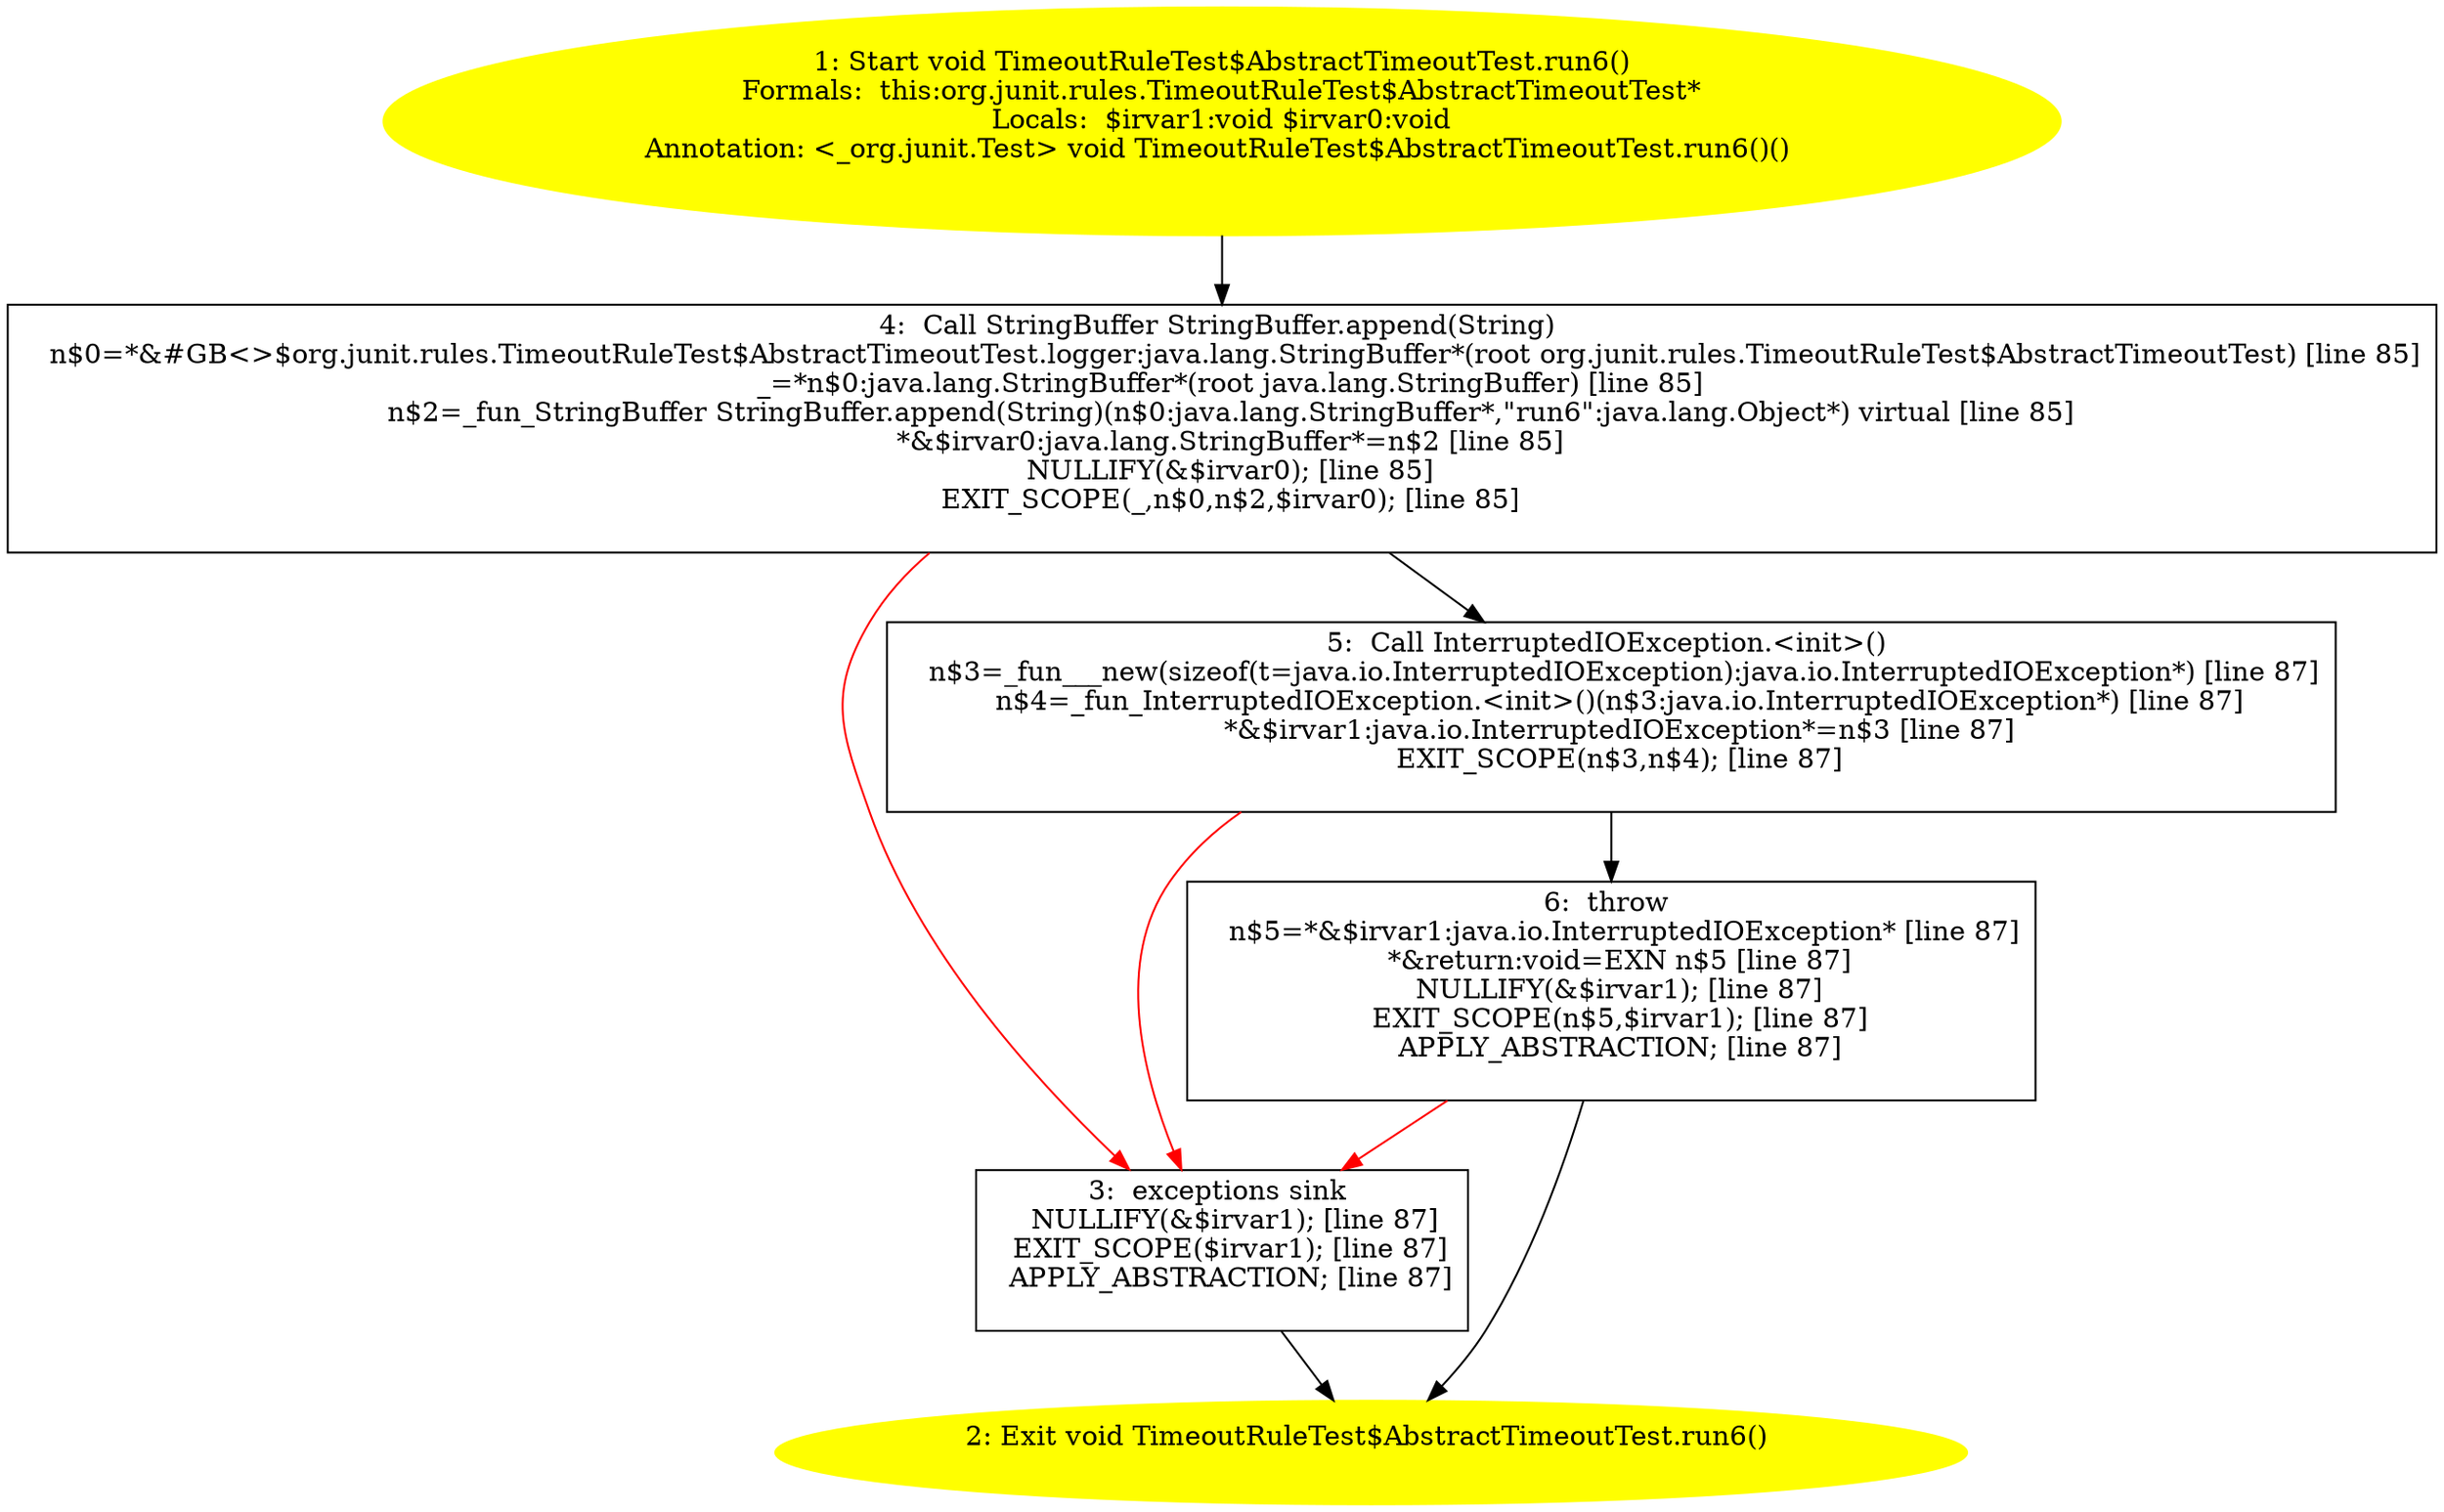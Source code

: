 /* @generated */
digraph cfg {
"org.junit.rules.TimeoutRuleTest$AbstractTimeoutTest.run6():void.2e31c7c3a45cd9791d629aac87ebd8d9_1" [label="1: Start void TimeoutRuleTest$AbstractTimeoutTest.run6()\nFormals:  this:org.junit.rules.TimeoutRuleTest$AbstractTimeoutTest*\nLocals:  $irvar1:void $irvar0:void\nAnnotation: <_org.junit.Test> void TimeoutRuleTest$AbstractTimeoutTest.run6()() \n  " color=yellow style=filled]
	

	 "org.junit.rules.TimeoutRuleTest$AbstractTimeoutTest.run6():void.2e31c7c3a45cd9791d629aac87ebd8d9_1" -> "org.junit.rules.TimeoutRuleTest$AbstractTimeoutTest.run6():void.2e31c7c3a45cd9791d629aac87ebd8d9_4" ;
"org.junit.rules.TimeoutRuleTest$AbstractTimeoutTest.run6():void.2e31c7c3a45cd9791d629aac87ebd8d9_2" [label="2: Exit void TimeoutRuleTest$AbstractTimeoutTest.run6() \n  " color=yellow style=filled]
	

"org.junit.rules.TimeoutRuleTest$AbstractTimeoutTest.run6():void.2e31c7c3a45cd9791d629aac87ebd8d9_3" [label="3:  exceptions sink \n   NULLIFY(&$irvar1); [line 87]\n  EXIT_SCOPE($irvar1); [line 87]\n  APPLY_ABSTRACTION; [line 87]\n " shape="box"]
	

	 "org.junit.rules.TimeoutRuleTest$AbstractTimeoutTest.run6():void.2e31c7c3a45cd9791d629aac87ebd8d9_3" -> "org.junit.rules.TimeoutRuleTest$AbstractTimeoutTest.run6():void.2e31c7c3a45cd9791d629aac87ebd8d9_2" ;
"org.junit.rules.TimeoutRuleTest$AbstractTimeoutTest.run6():void.2e31c7c3a45cd9791d629aac87ebd8d9_4" [label="4:  Call StringBuffer StringBuffer.append(String) \n   n$0=*&#GB<>$org.junit.rules.TimeoutRuleTest$AbstractTimeoutTest.logger:java.lang.StringBuffer*(root org.junit.rules.TimeoutRuleTest$AbstractTimeoutTest) [line 85]\n  _=*n$0:java.lang.StringBuffer*(root java.lang.StringBuffer) [line 85]\n  n$2=_fun_StringBuffer StringBuffer.append(String)(n$0:java.lang.StringBuffer*,\"run6\":java.lang.Object*) virtual [line 85]\n  *&$irvar0:java.lang.StringBuffer*=n$2 [line 85]\n  NULLIFY(&$irvar0); [line 85]\n  EXIT_SCOPE(_,n$0,n$2,$irvar0); [line 85]\n " shape="box"]
	

	 "org.junit.rules.TimeoutRuleTest$AbstractTimeoutTest.run6():void.2e31c7c3a45cd9791d629aac87ebd8d9_4" -> "org.junit.rules.TimeoutRuleTest$AbstractTimeoutTest.run6():void.2e31c7c3a45cd9791d629aac87ebd8d9_5" ;
	 "org.junit.rules.TimeoutRuleTest$AbstractTimeoutTest.run6():void.2e31c7c3a45cd9791d629aac87ebd8d9_4" -> "org.junit.rules.TimeoutRuleTest$AbstractTimeoutTest.run6():void.2e31c7c3a45cd9791d629aac87ebd8d9_3" [color="red" ];
"org.junit.rules.TimeoutRuleTest$AbstractTimeoutTest.run6():void.2e31c7c3a45cd9791d629aac87ebd8d9_5" [label="5:  Call InterruptedIOException.<init>() \n   n$3=_fun___new(sizeof(t=java.io.InterruptedIOException):java.io.InterruptedIOException*) [line 87]\n  n$4=_fun_InterruptedIOException.<init>()(n$3:java.io.InterruptedIOException*) [line 87]\n  *&$irvar1:java.io.InterruptedIOException*=n$3 [line 87]\n  EXIT_SCOPE(n$3,n$4); [line 87]\n " shape="box"]
	

	 "org.junit.rules.TimeoutRuleTest$AbstractTimeoutTest.run6():void.2e31c7c3a45cd9791d629aac87ebd8d9_5" -> "org.junit.rules.TimeoutRuleTest$AbstractTimeoutTest.run6():void.2e31c7c3a45cd9791d629aac87ebd8d9_6" ;
	 "org.junit.rules.TimeoutRuleTest$AbstractTimeoutTest.run6():void.2e31c7c3a45cd9791d629aac87ebd8d9_5" -> "org.junit.rules.TimeoutRuleTest$AbstractTimeoutTest.run6():void.2e31c7c3a45cd9791d629aac87ebd8d9_3" [color="red" ];
"org.junit.rules.TimeoutRuleTest$AbstractTimeoutTest.run6():void.2e31c7c3a45cd9791d629aac87ebd8d9_6" [label="6:  throw \n   n$5=*&$irvar1:java.io.InterruptedIOException* [line 87]\n  *&return:void=EXN n$5 [line 87]\n  NULLIFY(&$irvar1); [line 87]\n  EXIT_SCOPE(n$5,$irvar1); [line 87]\n  APPLY_ABSTRACTION; [line 87]\n " shape="box"]
	

	 "org.junit.rules.TimeoutRuleTest$AbstractTimeoutTest.run6():void.2e31c7c3a45cd9791d629aac87ebd8d9_6" -> "org.junit.rules.TimeoutRuleTest$AbstractTimeoutTest.run6():void.2e31c7c3a45cd9791d629aac87ebd8d9_2" ;
	 "org.junit.rules.TimeoutRuleTest$AbstractTimeoutTest.run6():void.2e31c7c3a45cd9791d629aac87ebd8d9_6" -> "org.junit.rules.TimeoutRuleTest$AbstractTimeoutTest.run6():void.2e31c7c3a45cd9791d629aac87ebd8d9_3" [color="red" ];
}

